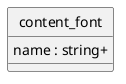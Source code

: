 @startuml uml
skinparam monochrome true
skinparam linetype ortho
hide circle

entity content_font {
  name : string+
}

@enduml
